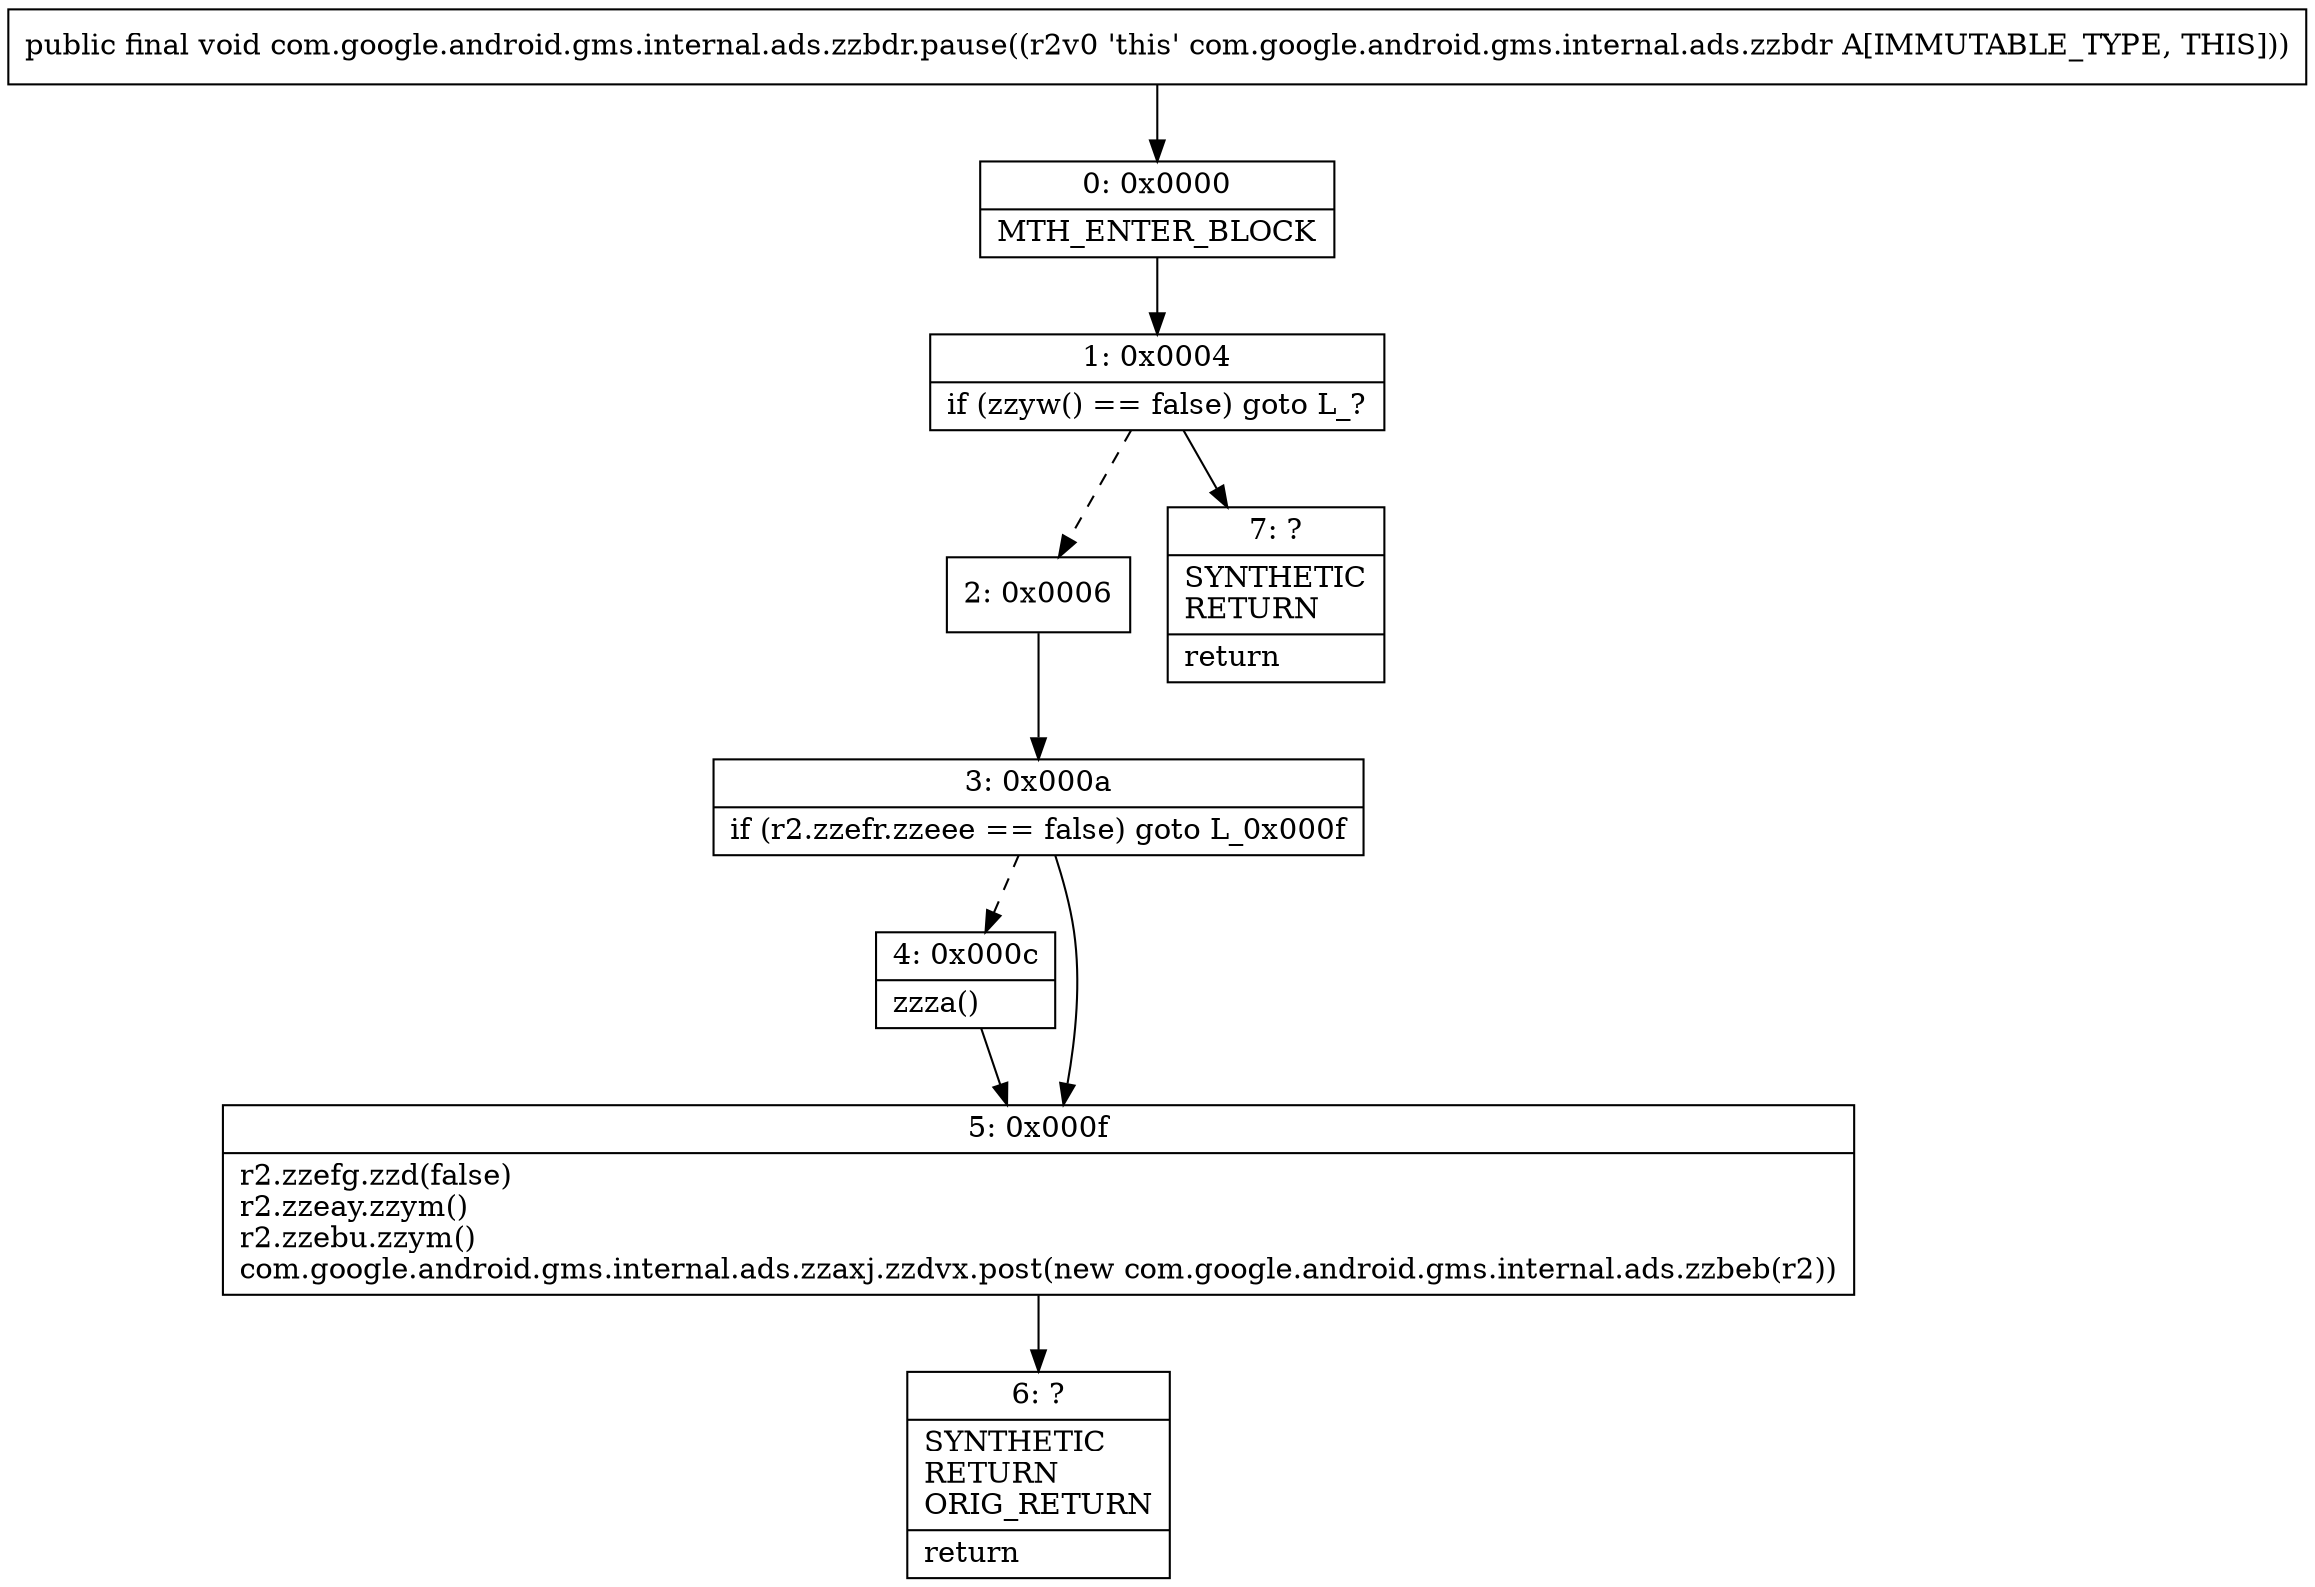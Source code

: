digraph "CFG forcom.google.android.gms.internal.ads.zzbdr.pause()V" {
Node_0 [shape=record,label="{0\:\ 0x0000|MTH_ENTER_BLOCK\l}"];
Node_1 [shape=record,label="{1\:\ 0x0004|if (zzyw() == false) goto L_?\l}"];
Node_2 [shape=record,label="{2\:\ 0x0006}"];
Node_3 [shape=record,label="{3\:\ 0x000a|if (r2.zzefr.zzeee == false) goto L_0x000f\l}"];
Node_4 [shape=record,label="{4\:\ 0x000c|zzza()\l}"];
Node_5 [shape=record,label="{5\:\ 0x000f|r2.zzefg.zzd(false)\lr2.zzeay.zzym()\lr2.zzebu.zzym()\lcom.google.android.gms.internal.ads.zzaxj.zzdvx.post(new com.google.android.gms.internal.ads.zzbeb(r2))\l}"];
Node_6 [shape=record,label="{6\:\ ?|SYNTHETIC\lRETURN\lORIG_RETURN\l|return\l}"];
Node_7 [shape=record,label="{7\:\ ?|SYNTHETIC\lRETURN\l|return\l}"];
MethodNode[shape=record,label="{public final void com.google.android.gms.internal.ads.zzbdr.pause((r2v0 'this' com.google.android.gms.internal.ads.zzbdr A[IMMUTABLE_TYPE, THIS])) }"];
MethodNode -> Node_0;
Node_0 -> Node_1;
Node_1 -> Node_2[style=dashed];
Node_1 -> Node_7;
Node_2 -> Node_3;
Node_3 -> Node_4[style=dashed];
Node_3 -> Node_5;
Node_4 -> Node_5;
Node_5 -> Node_6;
}

